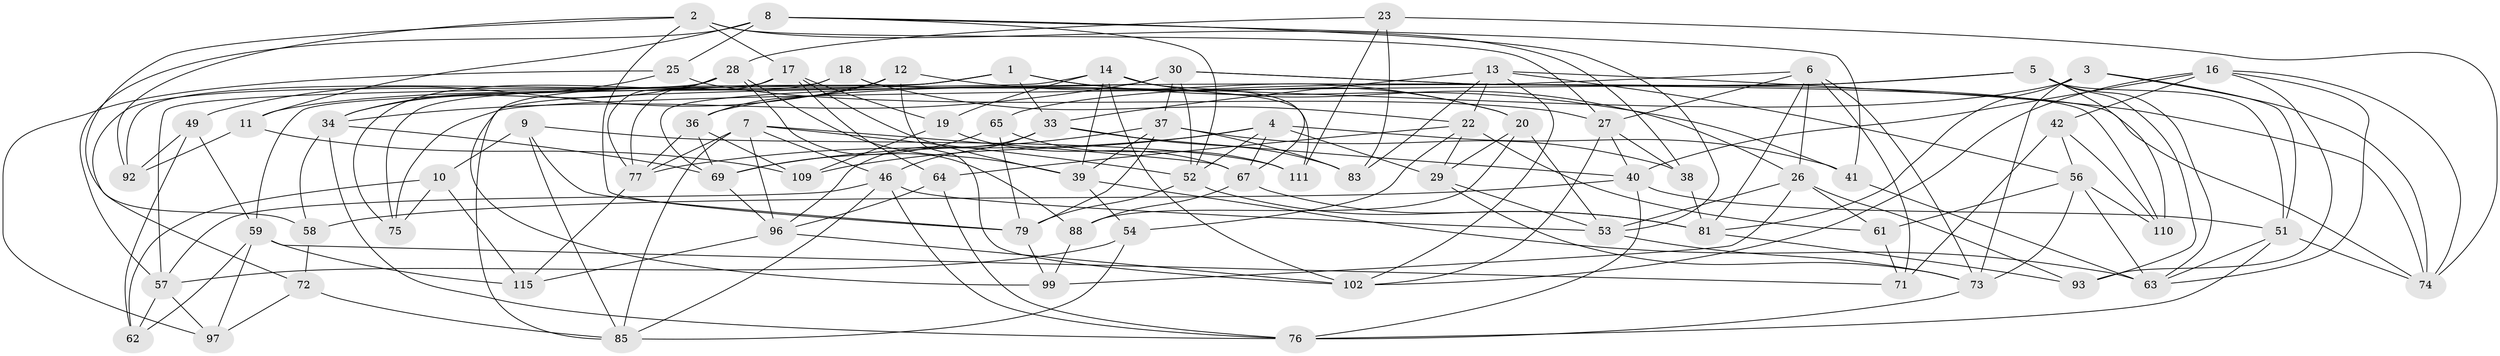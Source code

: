 // original degree distribution, {4: 1.0}
// Generated by graph-tools (version 1.1) at 2025/42/03/06/25 10:42:16]
// undirected, 75 vertices, 192 edges
graph export_dot {
graph [start="1"]
  node [color=gray90,style=filled];
  1 [super="+108"];
  2 [super="+24"];
  3 [super="+70"];
  4 [super="+15"];
  5 [super="+35"];
  6 [super="+43"];
  7 [super="+100"];
  8 [super="+44"];
  9;
  10;
  11;
  12;
  13 [super="+107"];
  14 [super="+86"];
  16 [super="+21"];
  17 [super="+31"];
  18;
  19;
  20 [super="+60"];
  22 [super="+112"];
  23;
  25;
  26 [super="+87"];
  27 [super="+105"];
  28 [super="+47"];
  29 [super="+55"];
  30 [super="+32"];
  33 [super="+103"];
  34 [super="+50"];
  36 [super="+48"];
  37 [super="+94"];
  38;
  39 [super="+45"];
  40 [super="+66"];
  41;
  42;
  46 [super="+118"];
  49;
  51 [super="+78"];
  52 [super="+80"];
  53 [super="+116"];
  54;
  56 [super="+82"];
  57 [super="+106"];
  58;
  59 [super="+68"];
  61;
  62;
  63 [super="+95"];
  64;
  65;
  67 [super="+90"];
  69 [super="+114"];
  71;
  72;
  73 [super="+84"];
  74 [super="+89"];
  75;
  76 [super="+104"];
  77 [super="+119"];
  79 [super="+91"];
  81 [super="+117"];
  83;
  85 [super="+98"];
  88;
  92;
  93;
  96 [super="+101"];
  97;
  99;
  102 [super="+113"];
  109;
  110;
  111;
  115;
  1 -- 99;
  1 -- 11;
  1 -- 75;
  1 -- 20;
  1 -- 41;
  1 -- 33;
  2 -- 17;
  2 -- 79;
  2 -- 58;
  2 -- 27;
  2 -- 92;
  2 -- 38;
  3 -- 81;
  3 -- 36 [weight=2];
  3 -- 74;
  3 -- 73;
  3 -- 51;
  4 -- 109;
  4 -- 52;
  4 -- 67;
  4 -- 41;
  4 -- 29;
  4 -- 77;
  5 -- 93;
  5 -- 65;
  5 -- 110;
  5 -- 75;
  5 -- 51;
  5 -- 63;
  6 -- 71;
  6 -- 26;
  6 -- 81;
  6 -- 69;
  6 -- 27;
  6 -- 73;
  7 -- 85;
  7 -- 77;
  7 -- 52;
  7 -- 96;
  7 -- 67;
  7 -- 46;
  8 -- 52;
  8 -- 41;
  8 -- 11;
  8 -- 25;
  8 -- 53;
  8 -- 57;
  9 -- 10;
  9 -- 111;
  9 -- 85;
  9 -- 79;
  10 -- 62;
  10 -- 115;
  10 -- 75;
  11 -- 109;
  11 -- 92;
  12 -- 49;
  12 -- 36;
  12 -- 102;
  12 -- 20;
  13 -- 83;
  13 -- 33;
  13 -- 74;
  13 -- 56;
  13 -- 102;
  13 -- 22;
  14 -- 19;
  14 -- 67;
  14 -- 59;
  14 -- 26;
  14 -- 102;
  14 -- 39;
  16 -- 93;
  16 -- 42;
  16 -- 40;
  16 -- 74;
  16 -- 63;
  16 -- 102;
  17 -- 92;
  17 -- 77;
  17 -- 64;
  17 -- 19;
  17 -- 39;
  18 -- 111;
  18 -- 22;
  18 -- 75;
  18 -- 57;
  19 -- 109;
  19 -- 67;
  20 -- 29 [weight=2];
  20 -- 88;
  20 -- 53;
  22 -- 29;
  22 -- 54;
  22 -- 64;
  22 -- 61;
  23 -- 111;
  23 -- 28;
  23 -- 83;
  23 -- 74;
  25 -- 34;
  25 -- 97;
  25 -- 27;
  26 -- 99;
  26 -- 53;
  26 -- 93;
  26 -- 61;
  27 -- 38;
  27 -- 102;
  27 -- 40;
  28 -- 39;
  28 -- 88;
  28 -- 72;
  28 -- 34;
  28 -- 77;
  29 -- 73;
  29 -- 53;
  30 -- 74;
  30 -- 52;
  30 -- 85;
  30 -- 34;
  30 -- 110;
  30 -- 37;
  33 -- 83;
  33 -- 96;
  33 -- 40;
  33 -- 46;
  34 -- 58;
  34 -- 76;
  34 -- 69;
  36 -- 77;
  36 -- 69;
  36 -- 109;
  37 -- 83;
  37 -- 39;
  37 -- 38;
  37 -- 79;
  37 -- 69;
  38 -- 81;
  39 -- 54;
  39 -- 63;
  40 -- 76;
  40 -- 58;
  40 -- 51;
  41 -- 63;
  42 -- 56;
  42 -- 110;
  42 -- 71;
  46 -- 85;
  46 -- 53;
  46 -- 57;
  46 -- 76;
  49 -- 92;
  49 -- 62;
  49 -- 59;
  51 -- 76;
  51 -- 74;
  51 -- 63;
  52 -- 81;
  52 -- 79;
  53 -- 73;
  54 -- 85;
  54 -- 57;
  56 -- 61;
  56 -- 73;
  56 -- 110;
  56 -- 63;
  57 -- 97;
  57 -- 62;
  58 -- 72;
  59 -- 62;
  59 -- 71;
  59 -- 115;
  59 -- 97;
  61 -- 71;
  64 -- 96;
  64 -- 76;
  65 -- 111;
  65 -- 69;
  65 -- 79;
  67 -- 88;
  67 -- 81;
  69 -- 96;
  72 -- 97;
  72 -- 85;
  73 -- 76;
  77 -- 115;
  79 -- 99;
  81 -- 93;
  88 -- 99;
  96 -- 102;
  96 -- 115;
}
